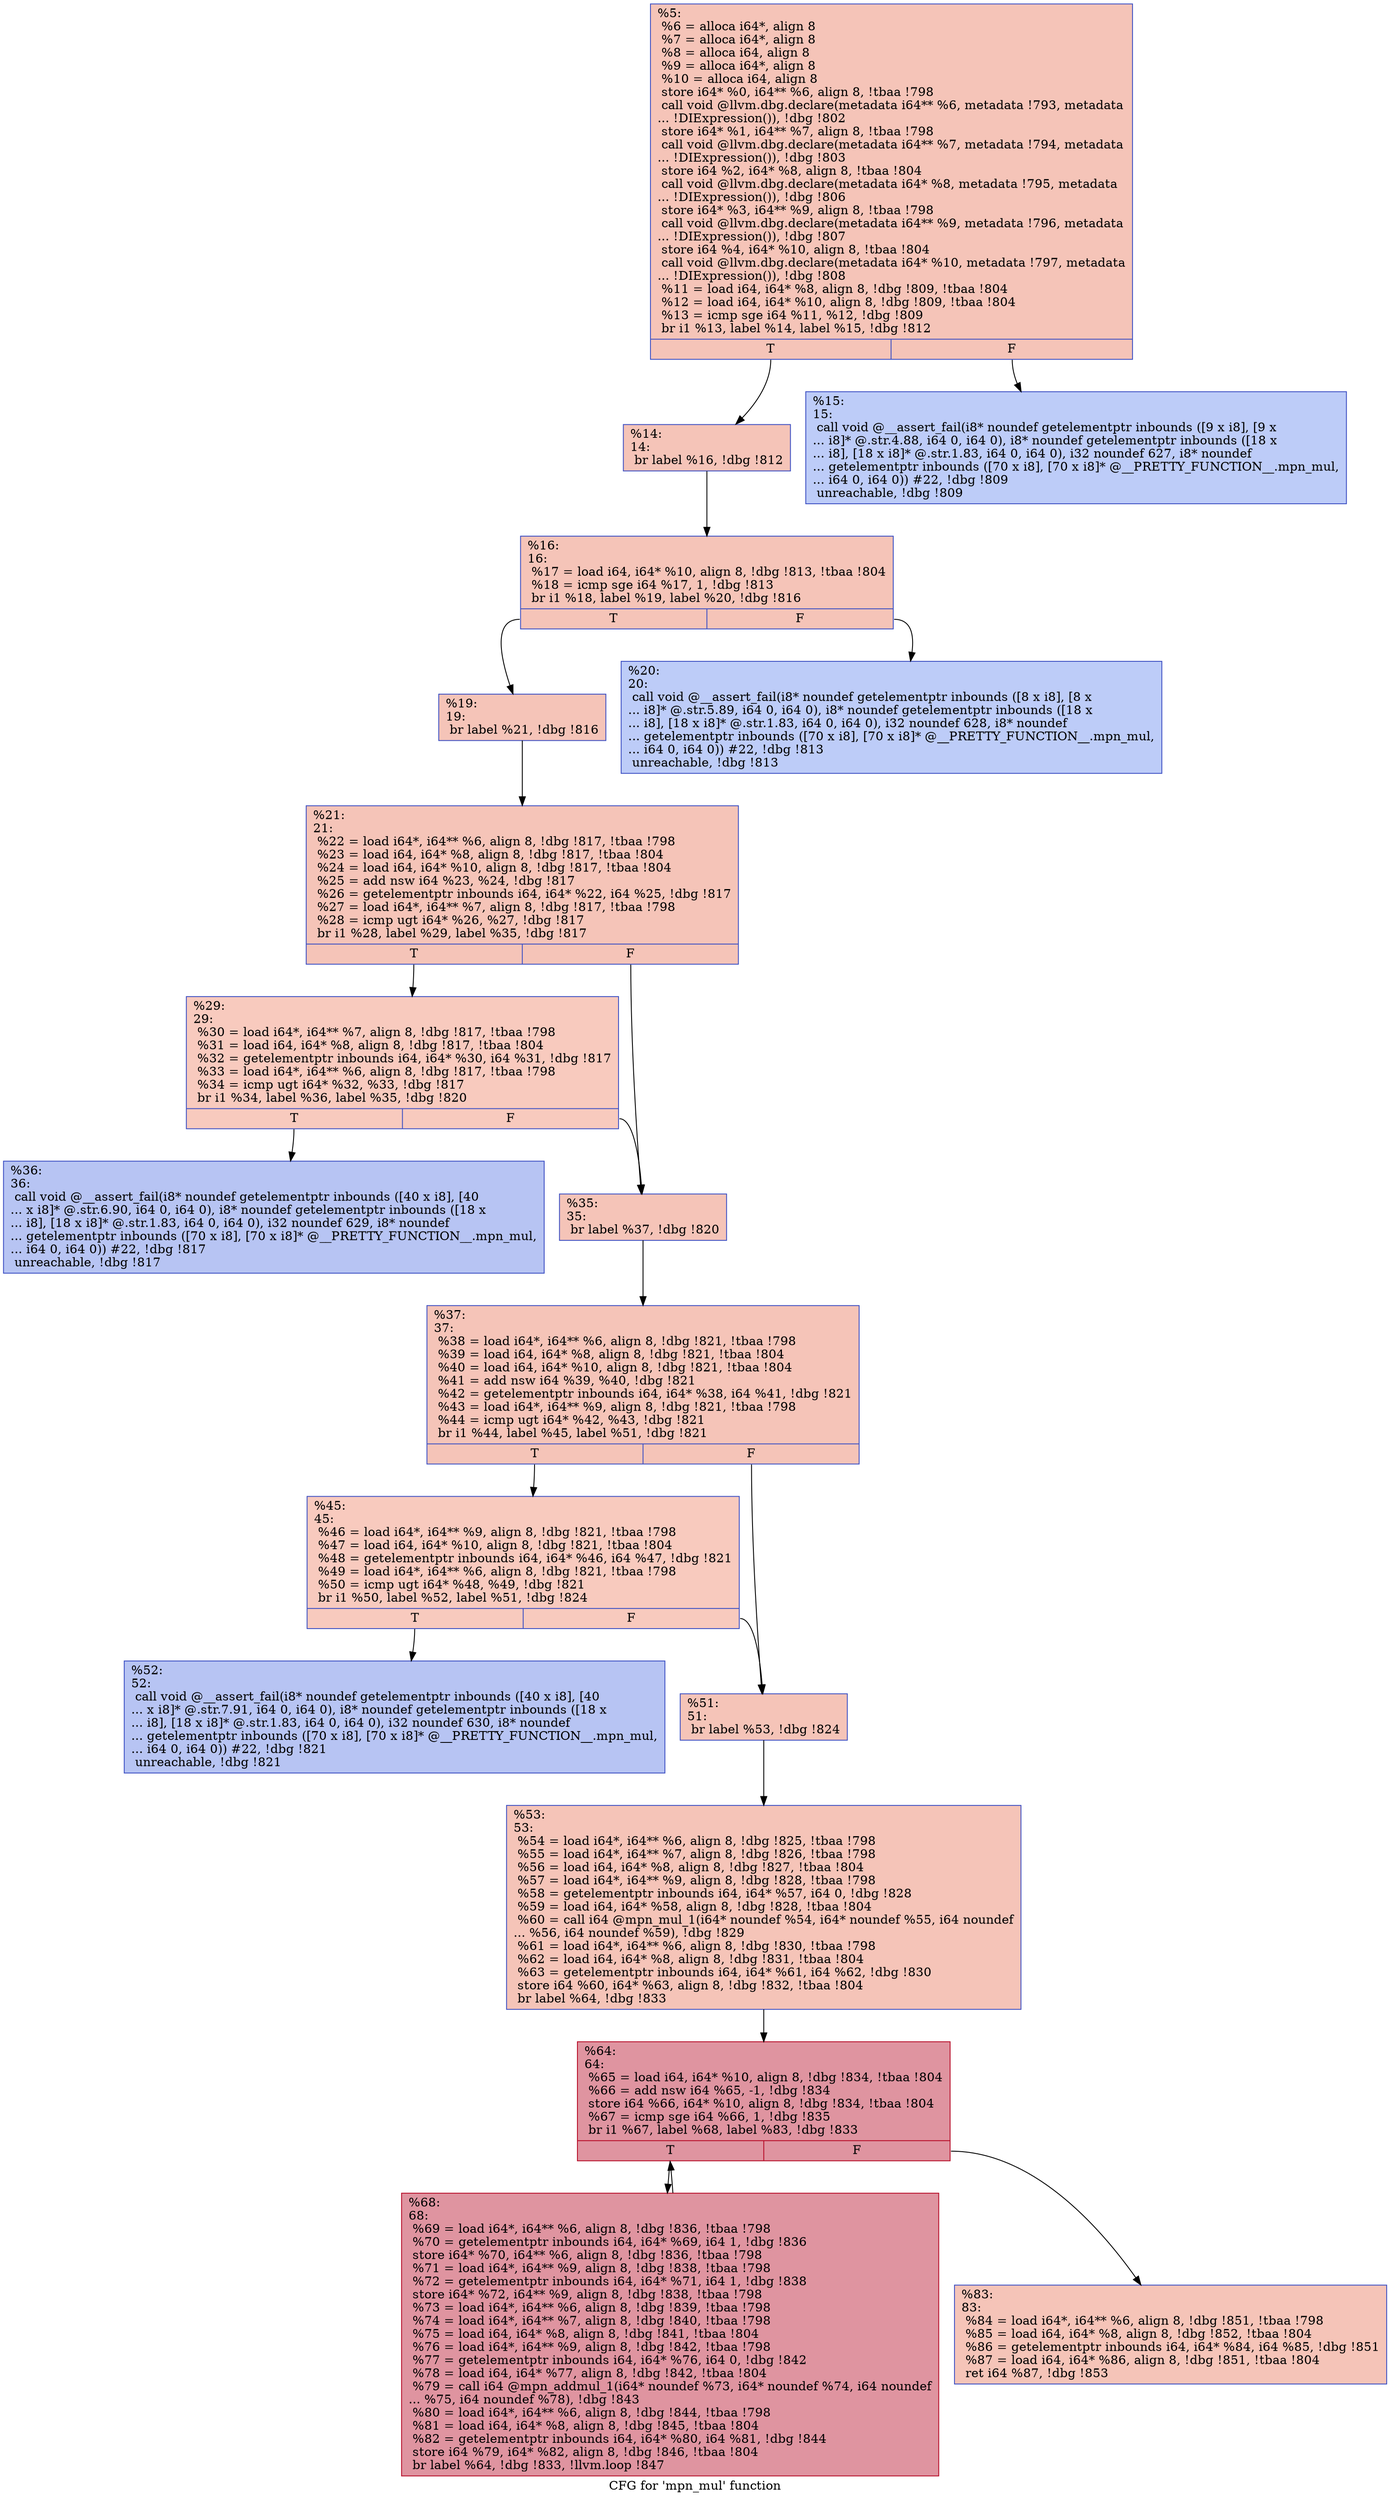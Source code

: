 digraph "CFG for 'mpn_mul' function" {
	label="CFG for 'mpn_mul' function";

	Node0x25afe70 [shape=record,color="#3d50c3ff", style=filled, fillcolor="#e97a5f70",label="{%5:\l  %6 = alloca i64*, align 8\l  %7 = alloca i64*, align 8\l  %8 = alloca i64, align 8\l  %9 = alloca i64*, align 8\l  %10 = alloca i64, align 8\l  store i64* %0, i64** %6, align 8, !tbaa !798\l  call void @llvm.dbg.declare(metadata i64** %6, metadata !793, metadata\l... !DIExpression()), !dbg !802\l  store i64* %1, i64** %7, align 8, !tbaa !798\l  call void @llvm.dbg.declare(metadata i64** %7, metadata !794, metadata\l... !DIExpression()), !dbg !803\l  store i64 %2, i64* %8, align 8, !tbaa !804\l  call void @llvm.dbg.declare(metadata i64* %8, metadata !795, metadata\l... !DIExpression()), !dbg !806\l  store i64* %3, i64** %9, align 8, !tbaa !798\l  call void @llvm.dbg.declare(metadata i64** %9, metadata !796, metadata\l... !DIExpression()), !dbg !807\l  store i64 %4, i64* %10, align 8, !tbaa !804\l  call void @llvm.dbg.declare(metadata i64* %10, metadata !797, metadata\l... !DIExpression()), !dbg !808\l  %11 = load i64, i64* %8, align 8, !dbg !809, !tbaa !804\l  %12 = load i64, i64* %10, align 8, !dbg !809, !tbaa !804\l  %13 = icmp sge i64 %11, %12, !dbg !809\l  br i1 %13, label %14, label %15, !dbg !812\l|{<s0>T|<s1>F}}"];
	Node0x25afe70:s0 -> Node0x25aff60;
	Node0x25afe70:s1 -> Node0x25affb0;
	Node0x25aff60 [shape=record,color="#3d50c3ff", style=filled, fillcolor="#e97a5f70",label="{%14:\l14:                                               \l  br label %16, !dbg !812\l}"];
	Node0x25aff60 -> Node0x25b0000;
	Node0x25affb0 [shape=record,color="#3d50c3ff", style=filled, fillcolor="#6a8bef70",label="{%15:\l15:                                               \l  call void @__assert_fail(i8* noundef getelementptr inbounds ([9 x i8], [9 x\l... i8]* @.str.4.88, i64 0, i64 0), i8* noundef getelementptr inbounds ([18 x\l... i8], [18 x i8]* @.str.1.83, i64 0, i64 0), i32 noundef 627, i8* noundef\l... getelementptr inbounds ([70 x i8], [70 x i8]* @__PRETTY_FUNCTION__.mpn_mul,\l... i64 0, i64 0)) #22, !dbg !809\l  unreachable, !dbg !809\l}"];
	Node0x25b0000 [shape=record,color="#3d50c3ff", style=filled, fillcolor="#e97a5f70",label="{%16:\l16:                                               \l  %17 = load i64, i64* %10, align 8, !dbg !813, !tbaa !804\l  %18 = icmp sge i64 %17, 1, !dbg !813\l  br i1 %18, label %19, label %20, !dbg !816\l|{<s0>T|<s1>F}}"];
	Node0x25b0000:s0 -> Node0x25b0050;
	Node0x25b0000:s1 -> Node0x25b00a0;
	Node0x25b0050 [shape=record,color="#3d50c3ff", style=filled, fillcolor="#e97a5f70",label="{%19:\l19:                                               \l  br label %21, !dbg !816\l}"];
	Node0x25b0050 -> Node0x25b00f0;
	Node0x25b00a0 [shape=record,color="#3d50c3ff", style=filled, fillcolor="#6a8bef70",label="{%20:\l20:                                               \l  call void @__assert_fail(i8* noundef getelementptr inbounds ([8 x i8], [8 x\l... i8]* @.str.5.89, i64 0, i64 0), i8* noundef getelementptr inbounds ([18 x\l... i8], [18 x i8]* @.str.1.83, i64 0, i64 0), i32 noundef 628, i8* noundef\l... getelementptr inbounds ([70 x i8], [70 x i8]* @__PRETTY_FUNCTION__.mpn_mul,\l... i64 0, i64 0)) #22, !dbg !813\l  unreachable, !dbg !813\l}"];
	Node0x25b00f0 [shape=record,color="#3d50c3ff", style=filled, fillcolor="#e97a5f70",label="{%21:\l21:                                               \l  %22 = load i64*, i64** %6, align 8, !dbg !817, !tbaa !798\l  %23 = load i64, i64* %8, align 8, !dbg !817, !tbaa !804\l  %24 = load i64, i64* %10, align 8, !dbg !817, !tbaa !804\l  %25 = add nsw i64 %23, %24, !dbg !817\l  %26 = getelementptr inbounds i64, i64* %22, i64 %25, !dbg !817\l  %27 = load i64*, i64** %7, align 8, !dbg !817, !tbaa !798\l  %28 = icmp ugt i64* %26, %27, !dbg !817\l  br i1 %28, label %29, label %35, !dbg !817\l|{<s0>T|<s1>F}}"];
	Node0x25b00f0:s0 -> Node0x25b0140;
	Node0x25b00f0:s1 -> Node0x25b0190;
	Node0x25b0140 [shape=record,color="#3d50c3ff", style=filled, fillcolor="#ef886b70",label="{%29:\l29:                                               \l  %30 = load i64*, i64** %7, align 8, !dbg !817, !tbaa !798\l  %31 = load i64, i64* %8, align 8, !dbg !817, !tbaa !804\l  %32 = getelementptr inbounds i64, i64* %30, i64 %31, !dbg !817\l  %33 = load i64*, i64** %6, align 8, !dbg !817, !tbaa !798\l  %34 = icmp ugt i64* %32, %33, !dbg !817\l  br i1 %34, label %36, label %35, !dbg !820\l|{<s0>T|<s1>F}}"];
	Node0x25b0140:s0 -> Node0x25b01e0;
	Node0x25b0140:s1 -> Node0x25b0190;
	Node0x25b0190 [shape=record,color="#3d50c3ff", style=filled, fillcolor="#e97a5f70",label="{%35:\l35:                                               \l  br label %37, !dbg !820\l}"];
	Node0x25b0190 -> Node0x25b0230;
	Node0x25b01e0 [shape=record,color="#3d50c3ff", style=filled, fillcolor="#5b7ae570",label="{%36:\l36:                                               \l  call void @__assert_fail(i8* noundef getelementptr inbounds ([40 x i8], [40\l... x i8]* @.str.6.90, i64 0, i64 0), i8* noundef getelementptr inbounds ([18 x\l... i8], [18 x i8]* @.str.1.83, i64 0, i64 0), i32 noundef 629, i8* noundef\l... getelementptr inbounds ([70 x i8], [70 x i8]* @__PRETTY_FUNCTION__.mpn_mul,\l... i64 0, i64 0)) #22, !dbg !817\l  unreachable, !dbg !817\l}"];
	Node0x25b0230 [shape=record,color="#3d50c3ff", style=filled, fillcolor="#e97a5f70",label="{%37:\l37:                                               \l  %38 = load i64*, i64** %6, align 8, !dbg !821, !tbaa !798\l  %39 = load i64, i64* %8, align 8, !dbg !821, !tbaa !804\l  %40 = load i64, i64* %10, align 8, !dbg !821, !tbaa !804\l  %41 = add nsw i64 %39, %40, !dbg !821\l  %42 = getelementptr inbounds i64, i64* %38, i64 %41, !dbg !821\l  %43 = load i64*, i64** %9, align 8, !dbg !821, !tbaa !798\l  %44 = icmp ugt i64* %42, %43, !dbg !821\l  br i1 %44, label %45, label %51, !dbg !821\l|{<s0>T|<s1>F}}"];
	Node0x25b0230:s0 -> Node0x25b0280;
	Node0x25b0230:s1 -> Node0x25b02d0;
	Node0x25b0280 [shape=record,color="#3d50c3ff", style=filled, fillcolor="#ef886b70",label="{%45:\l45:                                               \l  %46 = load i64*, i64** %9, align 8, !dbg !821, !tbaa !798\l  %47 = load i64, i64* %10, align 8, !dbg !821, !tbaa !804\l  %48 = getelementptr inbounds i64, i64* %46, i64 %47, !dbg !821\l  %49 = load i64*, i64** %6, align 8, !dbg !821, !tbaa !798\l  %50 = icmp ugt i64* %48, %49, !dbg !821\l  br i1 %50, label %52, label %51, !dbg !824\l|{<s0>T|<s1>F}}"];
	Node0x25b0280:s0 -> Node0x25b0320;
	Node0x25b0280:s1 -> Node0x25b02d0;
	Node0x25b02d0 [shape=record,color="#3d50c3ff", style=filled, fillcolor="#e97a5f70",label="{%51:\l51:                                               \l  br label %53, !dbg !824\l}"];
	Node0x25b02d0 -> Node0x25b0370;
	Node0x25b0320 [shape=record,color="#3d50c3ff", style=filled, fillcolor="#5b7ae570",label="{%52:\l52:                                               \l  call void @__assert_fail(i8* noundef getelementptr inbounds ([40 x i8], [40\l... x i8]* @.str.7.91, i64 0, i64 0), i8* noundef getelementptr inbounds ([18 x\l... i8], [18 x i8]* @.str.1.83, i64 0, i64 0), i32 noundef 630, i8* noundef\l... getelementptr inbounds ([70 x i8], [70 x i8]* @__PRETTY_FUNCTION__.mpn_mul,\l... i64 0, i64 0)) #22, !dbg !821\l  unreachable, !dbg !821\l}"];
	Node0x25b0370 [shape=record,color="#3d50c3ff", style=filled, fillcolor="#e97a5f70",label="{%53:\l53:                                               \l  %54 = load i64*, i64** %6, align 8, !dbg !825, !tbaa !798\l  %55 = load i64*, i64** %7, align 8, !dbg !826, !tbaa !798\l  %56 = load i64, i64* %8, align 8, !dbg !827, !tbaa !804\l  %57 = load i64*, i64** %9, align 8, !dbg !828, !tbaa !798\l  %58 = getelementptr inbounds i64, i64* %57, i64 0, !dbg !828\l  %59 = load i64, i64* %58, align 8, !dbg !828, !tbaa !804\l  %60 = call i64 @mpn_mul_1(i64* noundef %54, i64* noundef %55, i64 noundef\l... %56, i64 noundef %59), !dbg !829\l  %61 = load i64*, i64** %6, align 8, !dbg !830, !tbaa !798\l  %62 = load i64, i64* %8, align 8, !dbg !831, !tbaa !804\l  %63 = getelementptr inbounds i64, i64* %61, i64 %62, !dbg !830\l  store i64 %60, i64* %63, align 8, !dbg !832, !tbaa !804\l  br label %64, !dbg !833\l}"];
	Node0x25b0370 -> Node0x25b03c0;
	Node0x25b03c0 [shape=record,color="#b70d28ff", style=filled, fillcolor="#b70d2870",label="{%64:\l64:                                               \l  %65 = load i64, i64* %10, align 8, !dbg !834, !tbaa !804\l  %66 = add nsw i64 %65, -1, !dbg !834\l  store i64 %66, i64* %10, align 8, !dbg !834, !tbaa !804\l  %67 = icmp sge i64 %66, 1, !dbg !835\l  br i1 %67, label %68, label %83, !dbg !833\l|{<s0>T|<s1>F}}"];
	Node0x25b03c0:s0 -> Node0x25b0410;
	Node0x25b03c0:s1 -> Node0x25b0460;
	Node0x25b0410 [shape=record,color="#b70d28ff", style=filled, fillcolor="#b70d2870",label="{%68:\l68:                                               \l  %69 = load i64*, i64** %6, align 8, !dbg !836, !tbaa !798\l  %70 = getelementptr inbounds i64, i64* %69, i64 1, !dbg !836\l  store i64* %70, i64** %6, align 8, !dbg !836, !tbaa !798\l  %71 = load i64*, i64** %9, align 8, !dbg !838, !tbaa !798\l  %72 = getelementptr inbounds i64, i64* %71, i64 1, !dbg !838\l  store i64* %72, i64** %9, align 8, !dbg !838, !tbaa !798\l  %73 = load i64*, i64** %6, align 8, !dbg !839, !tbaa !798\l  %74 = load i64*, i64** %7, align 8, !dbg !840, !tbaa !798\l  %75 = load i64, i64* %8, align 8, !dbg !841, !tbaa !804\l  %76 = load i64*, i64** %9, align 8, !dbg !842, !tbaa !798\l  %77 = getelementptr inbounds i64, i64* %76, i64 0, !dbg !842\l  %78 = load i64, i64* %77, align 8, !dbg !842, !tbaa !804\l  %79 = call i64 @mpn_addmul_1(i64* noundef %73, i64* noundef %74, i64 noundef\l... %75, i64 noundef %78), !dbg !843\l  %80 = load i64*, i64** %6, align 8, !dbg !844, !tbaa !798\l  %81 = load i64, i64* %8, align 8, !dbg !845, !tbaa !804\l  %82 = getelementptr inbounds i64, i64* %80, i64 %81, !dbg !844\l  store i64 %79, i64* %82, align 8, !dbg !846, !tbaa !804\l  br label %64, !dbg !833, !llvm.loop !847\l}"];
	Node0x25b0410 -> Node0x25b03c0;
	Node0x25b0460 [shape=record,color="#3d50c3ff", style=filled, fillcolor="#e97a5f70",label="{%83:\l83:                                               \l  %84 = load i64*, i64** %6, align 8, !dbg !851, !tbaa !798\l  %85 = load i64, i64* %8, align 8, !dbg !852, !tbaa !804\l  %86 = getelementptr inbounds i64, i64* %84, i64 %85, !dbg !851\l  %87 = load i64, i64* %86, align 8, !dbg !851, !tbaa !804\l  ret i64 %87, !dbg !853\l}"];
}
